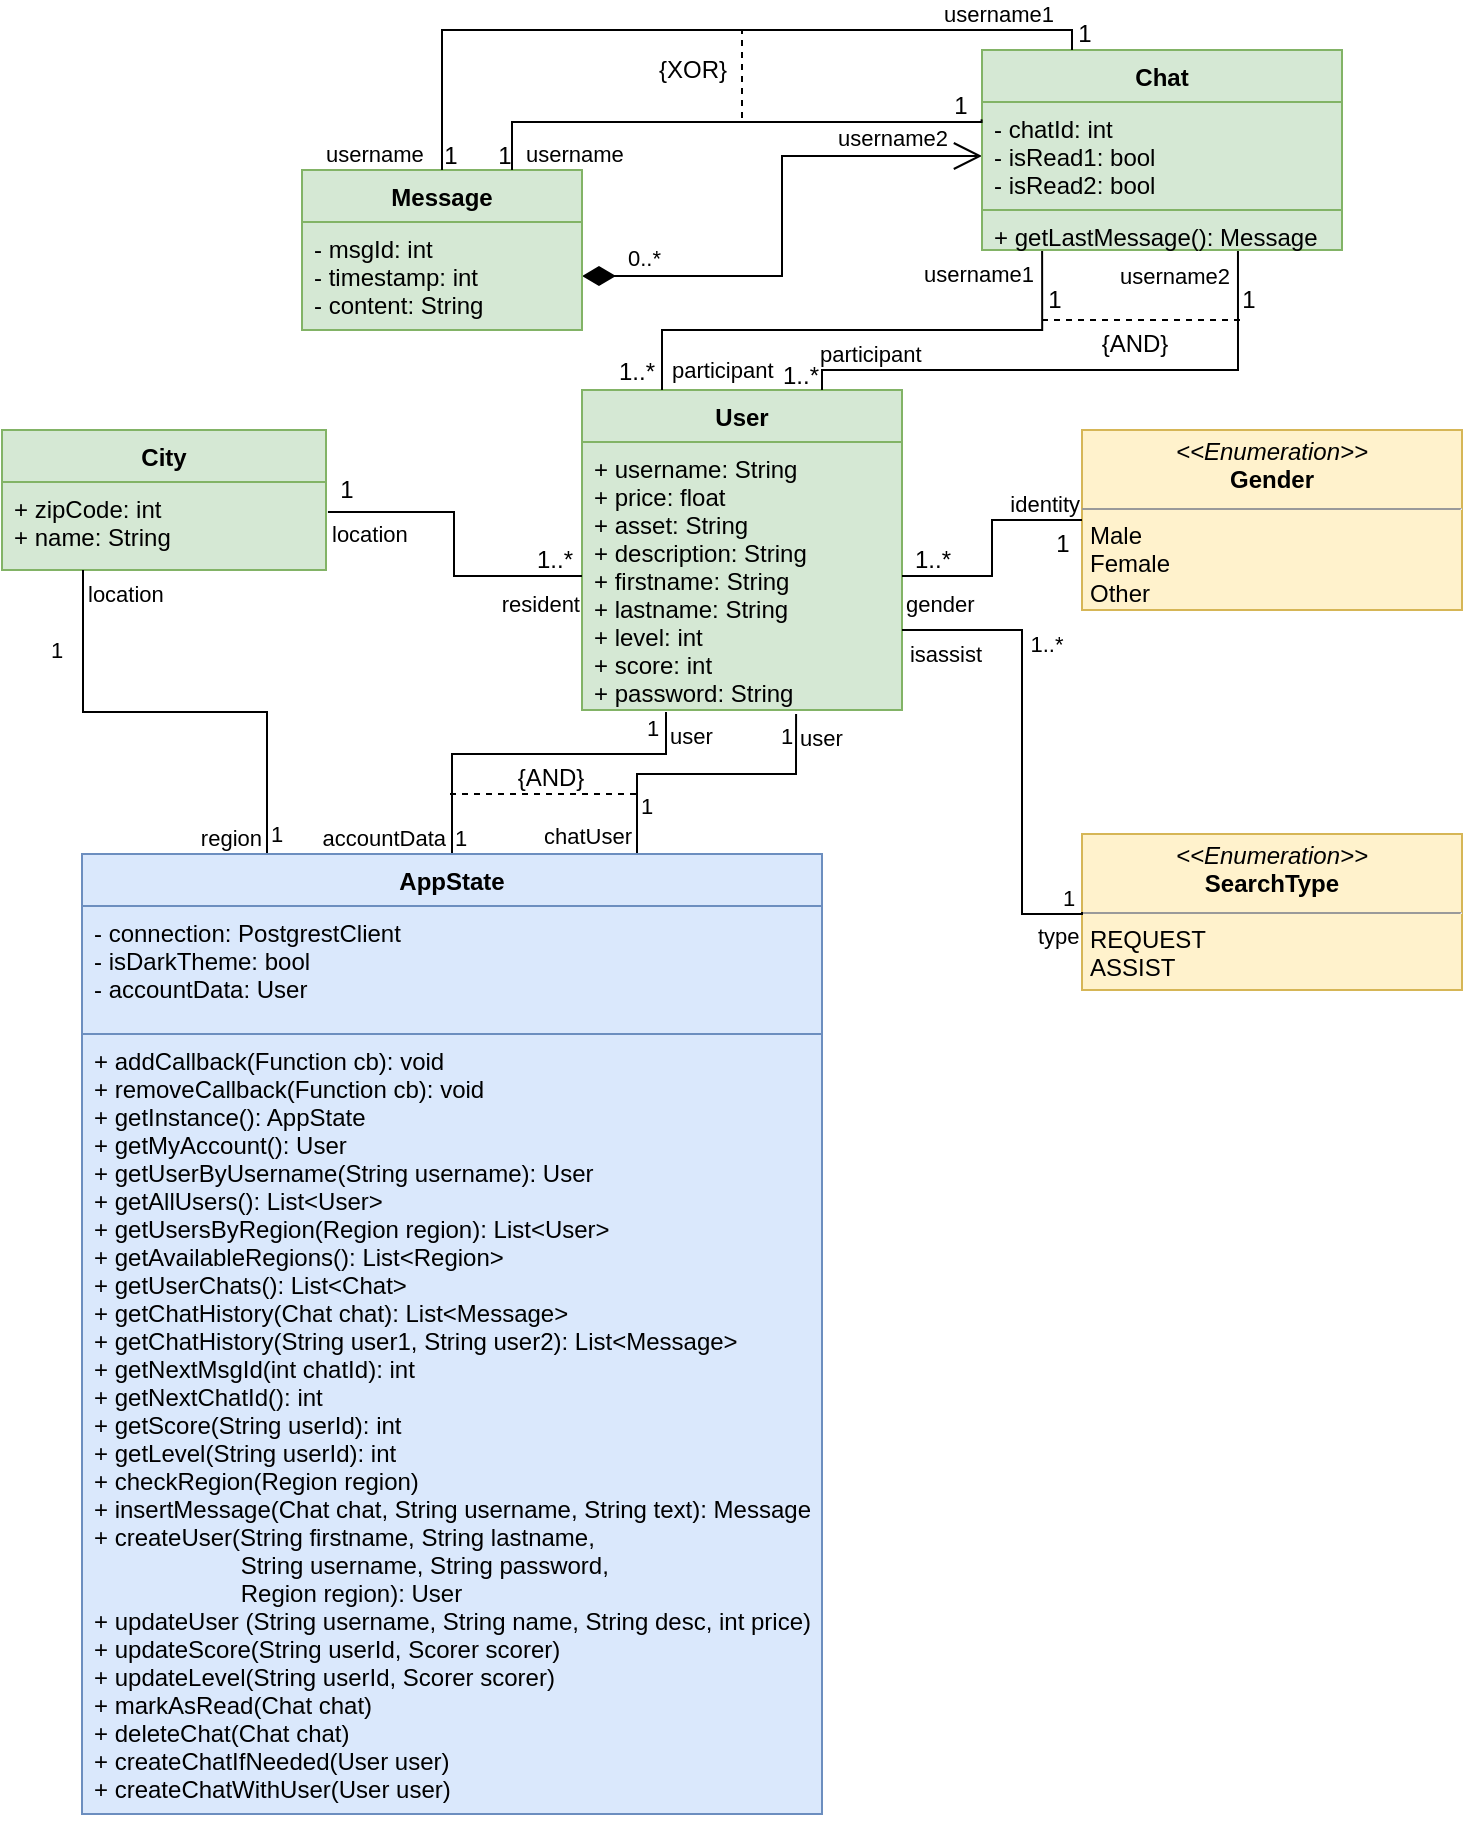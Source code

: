 <mxfile version="13.3.9" type="device"><diagram id="DOc6xbGpKcU6xt2K7pFk" name="Page-1"><mxGraphModel dx="1086" dy="806" grid="1" gridSize="10" guides="1" tooltips="1" connect="1" arrows="1" fold="1" page="1" pageScale="1" pageWidth="827" pageHeight="1169" math="0" shadow="0"><root><mxCell id="0"/><mxCell id="1" parent="0"/><mxCell id="xWX9peFN-GFGCHdSVW56-1" value="User" style="swimlane;fontStyle=1;align=center;verticalAlign=top;childLayout=stackLayout;horizontal=1;startSize=26;horizontalStack=0;resizeParent=1;resizeParentMax=0;resizeLast=0;collapsible=1;marginBottom=0;fillColor=#d5e8d4;strokeColor=#82b366;" parent="1" vertex="1"><mxGeometry x="330" y="360" width="160" height="160" as="geometry"><mxRectangle x="330" y="370" width="60" height="26" as="alternateBounds"/></mxGeometry></mxCell><mxCell id="xWX9peFN-GFGCHdSVW56-2" value="+ username: String&#10;+ price: float&#10;+ asset: String&#10;+ description: String&#10;+ firstname: String&#10;+ lastname: String&#10;+ level: int&#10;+ score: int&#10;+ password: String" style="text;strokeColor=#82b366;fillColor=#d5e8d4;align=left;verticalAlign=top;spacingLeft=4;spacingRight=4;overflow=hidden;rotatable=0;points=[[0,0.5],[1,0.5]];portConstraint=eastwest;" parent="xWX9peFN-GFGCHdSVW56-1" vertex="1"><mxGeometry y="26" width="160" height="134" as="geometry"/></mxCell><mxCell id="xWX9peFN-GFGCHdSVW56-3" value="" style="line;strokeWidth=1;fillColor=none;align=left;verticalAlign=middle;spacingTop=-1;spacingLeft=3;spacingRight=3;rotatable=0;labelPosition=right;points=[];portConstraint=eastwest;" parent="xWX9peFN-GFGCHdSVW56-1" vertex="1"><mxGeometry y="160" width="160" as="geometry"/></mxCell><mxCell id="xWX9peFN-GFGCHdSVW56-6" value="&lt;p style=&quot;margin: 0px ; margin-top: 4px ; text-align: center&quot;&gt;&lt;i&gt;&amp;lt;&amp;lt;Enumeration&amp;gt;&amp;gt;&lt;/i&gt;&lt;br&gt;&lt;b&gt;Gender&lt;/b&gt;&lt;/p&gt;&lt;hr size=&quot;1&quot;&gt;&lt;p style=&quot;margin: 0px ; margin-left: 4px&quot;&gt;Male&lt;/p&gt;&lt;p style=&quot;margin: 0px ; margin-left: 4px&quot;&gt;Female&lt;/p&gt;&lt;p style=&quot;margin: 0px ; margin-left: 4px&quot;&gt;Other&lt;/p&gt;&lt;hr size=&quot;1&quot;&gt;&lt;p style=&quot;margin: 0px ; margin-left: 4px&quot;&gt;&lt;br&gt;&lt;/p&gt;" style="verticalAlign=top;align=left;overflow=fill;fontSize=12;fontFamily=Helvetica;html=1;fillColor=#fff2cc;strokeColor=#d6b656;" parent="1" vertex="1"><mxGeometry x="580" y="380" width="190" height="90" as="geometry"/></mxCell><mxCell id="xWX9peFN-GFGCHdSVW56-7" value="City" style="swimlane;fontStyle=1;align=center;verticalAlign=top;childLayout=stackLayout;horizontal=1;startSize=26;horizontalStack=0;resizeParent=1;resizeParentMax=0;resizeLast=0;collapsible=1;marginBottom=0;fillColor=#d5e8d4;strokeColor=#82b366;" parent="1" vertex="1"><mxGeometry x="40" y="380" width="162" height="70" as="geometry"><mxRectangle x="330" y="370" width="60" height="26" as="alternateBounds"/></mxGeometry></mxCell><mxCell id="xWX9peFN-GFGCHdSVW56-8" value="+ zipCode: int&#10;+ name: String" style="text;strokeColor=#82b366;fillColor=#d5e8d4;align=left;verticalAlign=top;spacingLeft=4;spacingRight=4;overflow=hidden;rotatable=0;points=[[0,0.5],[1,0.5]];portConstraint=eastwest;" parent="xWX9peFN-GFGCHdSVW56-7" vertex="1"><mxGeometry y="26" width="162" height="44" as="geometry"/></mxCell><mxCell id="xWX9peFN-GFGCHdSVW56-9" value="" style="line;strokeWidth=1;fillColor=none;align=left;verticalAlign=middle;spacingTop=-1;spacingLeft=3;spacingRight=3;rotatable=0;labelPosition=right;points=[];portConstraint=eastwest;" parent="xWX9peFN-GFGCHdSVW56-7" vertex="1"><mxGeometry y="70" width="162" as="geometry"/></mxCell><mxCell id="aMSm0Q1bZzS-nx9staam-11" value="0..*" style="endArrow=open;html=1;endSize=12;startArrow=diamondThin;startSize=14;startFill=1;edgeStyle=orthogonalEdgeStyle;align=left;verticalAlign=bottom;fontColor=#000000;rounded=0;entryX=0;entryY=0.5;entryDx=0;entryDy=0;exitX=1;exitY=0.5;exitDx=0;exitDy=0;" parent="1" source="aMSm0Q1bZzS-nx9staam-2" target="aMSm0Q1bZzS-nx9staam-8" edge="1"><mxGeometry x="-0.837" relative="1" as="geometry"><mxPoint x="370" y="290" as="sourcePoint"/><mxPoint x="500" y="270" as="targetPoint"/><mxPoint as="offset"/></mxGeometry></mxCell><mxCell id="aMSm0Q1bZzS-nx9staam-13" value="" style="endArrow=none;html=1;edgeStyle=orthogonalEdgeStyle;fontColor=#000000;entryX=0.167;entryY=0.962;entryDx=0;entryDy=0;entryPerimeter=0;rounded=0;exitX=0.25;exitY=0;exitDx=0;exitDy=0;" parent="1" source="xWX9peFN-GFGCHdSVW56-1" target="aMSm0Q1bZzS-nx9staam-10" edge="1"><mxGeometry relative="1" as="geometry"><mxPoint x="390" y="350" as="sourcePoint"/><mxPoint x="520" y="320" as="targetPoint"/><Array as="points"><mxPoint x="370" y="330"/><mxPoint x="560" y="330"/></Array></mxGeometry></mxCell><mxCell id="aMSm0Q1bZzS-nx9staam-14" value="participant" style="edgeLabel;resizable=0;html=1;align=left;verticalAlign=bottom;" parent="aMSm0Q1bZzS-nx9staam-13" connectable="0" vertex="1"><mxGeometry x="-1" relative="1" as="geometry"><mxPoint x="3" y="-2" as="offset"/></mxGeometry></mxCell><mxCell id="aMSm0Q1bZzS-nx9staam-15" value="username1" style="edgeLabel;resizable=0;html=1;align=right;verticalAlign=bottom;" parent="aMSm0Q1bZzS-nx9staam-13" connectable="0" vertex="1"><mxGeometry x="1" relative="1" as="geometry"><mxPoint x="-3.92" y="21.1" as="offset"/></mxGeometry></mxCell><mxCell id="aMSm0Q1bZzS-nx9staam-17" value="1" style="text;html=1;align=center;verticalAlign=middle;resizable=0;points=[];autosize=1;fontColor=#000000;" parent="1" vertex="1"><mxGeometry x="556" y="305" width="20" height="20" as="geometry"/></mxCell><mxCell id="aMSm0Q1bZzS-nx9staam-18" value="" style="endArrow=none;html=1;edgeStyle=orthogonalEdgeStyle;fontColor=#000000;exitX=1;exitY=0.5;exitDx=0;exitDy=0;entryX=0;entryY=0.5;entryDx=0;entryDy=0;rounded=0;" parent="1" source="xWX9peFN-GFGCHdSVW56-2" target="xWX9peFN-GFGCHdSVW56-6" edge="1"><mxGeometry relative="1" as="geometry"><mxPoint x="420" y="380" as="sourcePoint"/><mxPoint x="628.92" y="234" as="targetPoint"/></mxGeometry></mxCell><mxCell id="aMSm0Q1bZzS-nx9staam-19" value="gender" style="edgeLabel;resizable=0;html=1;align=left;verticalAlign=bottom;" parent="aMSm0Q1bZzS-nx9staam-18" connectable="0" vertex="1"><mxGeometry x="-1" relative="1" as="geometry"><mxPoint y="22" as="offset"/></mxGeometry></mxCell><mxCell id="aMSm0Q1bZzS-nx9staam-20" value="identity" style="edgeLabel;resizable=0;html=1;align=right;verticalAlign=bottom;" parent="aMSm0Q1bZzS-nx9staam-18" connectable="0" vertex="1"><mxGeometry x="1" relative="1" as="geometry"><mxPoint x="-1" as="offset"/></mxGeometry></mxCell><mxCell id="aMSm0Q1bZzS-nx9staam-25" value="1" style="text;html=1;align=center;verticalAlign=middle;resizable=0;points=[];autosize=1;fontColor=#000000;" parent="1" vertex="1"><mxGeometry x="560" y="427" width="20" height="20" as="geometry"/></mxCell><mxCell id="aMSm0Q1bZzS-nx9staam-26" value="1..*" style="text;html=1;align=center;verticalAlign=middle;resizable=0;points=[];autosize=1;fontColor=#000000;" parent="1" vertex="1"><mxGeometry x="490" y="435" width="30" height="20" as="geometry"/></mxCell><mxCell id="aMSm0Q1bZzS-nx9staam-27" value="" style="endArrow=none;html=1;edgeStyle=orthogonalEdgeStyle;fontColor=#000000;exitX=1.006;exitY=0.341;exitDx=0;exitDy=0;entryX=0;entryY=0.5;entryDx=0;entryDy=0;rounded=0;exitPerimeter=0;" parent="1" source="xWX9peFN-GFGCHdSVW56-8" target="xWX9peFN-GFGCHdSVW56-2" edge="1"><mxGeometry relative="1" as="geometry"><mxPoint x="500" y="453" as="sourcePoint"/><mxPoint x="590" y="435" as="targetPoint"/></mxGeometry></mxCell><mxCell id="aMSm0Q1bZzS-nx9staam-28" value="location" style="edgeLabel;resizable=0;html=1;align=left;verticalAlign=bottom;" parent="aMSm0Q1bZzS-nx9staam-27" connectable="0" vertex="1"><mxGeometry x="-1" relative="1" as="geometry"><mxPoint y="19" as="offset"/></mxGeometry></mxCell><mxCell id="aMSm0Q1bZzS-nx9staam-29" value="resident" style="edgeLabel;resizable=0;html=1;align=right;verticalAlign=bottom;" parent="aMSm0Q1bZzS-nx9staam-27" connectable="0" vertex="1"><mxGeometry x="1" relative="1" as="geometry"><mxPoint x="-0.14" y="22" as="offset"/></mxGeometry></mxCell><mxCell id="aMSm0Q1bZzS-nx9staam-30" value="1" style="text;html=1;align=center;verticalAlign=middle;resizable=0;points=[];autosize=1;fontColor=#000000;" parent="1" vertex="1"><mxGeometry x="202" y="400" width="20" height="20" as="geometry"/></mxCell><mxCell id="aMSm0Q1bZzS-nx9staam-31" value="1..*" style="text;html=1;align=center;verticalAlign=middle;resizable=0;points=[];autosize=1;fontColor=#000000;" parent="1" vertex="1"><mxGeometry x="301" y="435" width="30" height="20" as="geometry"/></mxCell><mxCell id="aMSm0Q1bZzS-nx9staam-32" value="&lt;p style=&quot;margin: 0px ; margin-top: 4px ; text-align: center&quot;&gt;&lt;i&gt;&amp;lt;&amp;lt;Enumeration&amp;gt;&amp;gt;&lt;/i&gt;&lt;br&gt;&lt;b&gt;SearchType&lt;/b&gt;&lt;/p&gt;&lt;hr size=&quot;1&quot;&gt;&lt;p style=&quot;margin: 0px ; margin-left: 4px&quot;&gt;REQUEST&lt;/p&gt;&lt;p style=&quot;margin: 0px ; margin-left: 4px&quot;&gt;ASSIST&lt;/p&gt;&lt;hr size=&quot;1&quot;&gt;&lt;p style=&quot;margin: 0px ; margin-left: 4px&quot;&gt;&lt;br&gt;&lt;/p&gt;" style="verticalAlign=top;align=left;overflow=fill;fontSize=12;fontFamily=Helvetica;html=1;fillColor=#fff2cc;strokeColor=#d6b656;" parent="1" vertex="1"><mxGeometry x="580" y="582" width="190" height="78" as="geometry"/></mxCell><mxCell id="aMSm0Q1bZzS-nx9staam-33" value="" style="endArrow=none;html=1;edgeStyle=orthogonalEdgeStyle;fontColor=#000000;entryX=0.25;entryY=0;entryDx=0;entryDy=0;exitX=0.25;exitY=1;exitDx=0;exitDy=0;rounded=0;" parent="1" source="xWX9peFN-GFGCHdSVW56-7" target="xWX9peFN-GFGCHdSVW56-18" edge="1"><mxGeometry relative="1" as="geometry"><mxPoint x="80.014" y="482" as="sourcePoint"/><mxPoint x="490" y="442" as="targetPoint"/></mxGeometry></mxCell><mxCell id="aMSm0Q1bZzS-nx9staam-34" value="location" style="edgeLabel;resizable=0;html=1;align=left;verticalAlign=bottom;" parent="aMSm0Q1bZzS-nx9staam-33" connectable="0" vertex="1"><mxGeometry x="-1" relative="1" as="geometry"><mxPoint y="20" as="offset"/></mxGeometry></mxCell><mxCell id="aMSm0Q1bZzS-nx9staam-35" value="region" style="edgeLabel;resizable=0;html=1;align=right;verticalAlign=bottom;" parent="aMSm0Q1bZzS-nx9staam-33" connectable="0" vertex="1"><mxGeometry x="1" relative="1" as="geometry"><mxPoint x="-2.5" as="offset"/></mxGeometry></mxCell><mxCell id="aMSm0Q1bZzS-nx9staam-36" value="" style="endArrow=none;html=1;edgeStyle=orthogonalEdgeStyle;fontColor=#000000;entryX=0.5;entryY=0;entryDx=0;entryDy=0;rounded=0;" parent="1" target="xWX9peFN-GFGCHdSVW56-18" edge="1"><mxGeometry relative="1" as="geometry"><mxPoint x="372" y="521" as="sourcePoint"/><mxPoint x="182.5" y="602" as="targetPoint"/><Array as="points"><mxPoint x="372" y="542"/><mxPoint x="265" y="542"/></Array></mxGeometry></mxCell><mxCell id="aMSm0Q1bZzS-nx9staam-37" value="user" style="edgeLabel;resizable=0;html=1;align=left;verticalAlign=bottom;" parent="aMSm0Q1bZzS-nx9staam-36" connectable="0" vertex="1"><mxGeometry x="-1" relative="1" as="geometry"><mxPoint y="20" as="offset"/></mxGeometry></mxCell><mxCell id="aMSm0Q1bZzS-nx9staam-38" value="accountData" style="edgeLabel;resizable=0;html=1;align=right;verticalAlign=bottom;" parent="aMSm0Q1bZzS-nx9staam-36" connectable="0" vertex="1"><mxGeometry x="1" relative="1" as="geometry"><mxPoint x="-2.5" as="offset"/></mxGeometry></mxCell><mxCell id="aMSm0Q1bZzS-nx9staam-39" value="" style="endArrow=none;html=1;edgeStyle=orthogonalEdgeStyle;fontColor=#000000;entryX=0.75;entryY=0;entryDx=0;entryDy=0;exitX=0.669;exitY=1;exitDx=0;exitDy=0;exitPerimeter=0;rounded=0;" parent="1" target="xWX9peFN-GFGCHdSVW56-18" edge="1"><mxGeometry relative="1" as="geometry"><mxPoint x="437.04" y="522" as="sourcePoint"/><mxPoint x="275" y="602" as="targetPoint"/><Array as="points"><mxPoint x="437" y="552"/><mxPoint x="358" y="552"/></Array></mxGeometry></mxCell><mxCell id="aMSm0Q1bZzS-nx9staam-40" value="user" style="edgeLabel;resizable=0;html=1;align=left;verticalAlign=bottom;" parent="aMSm0Q1bZzS-nx9staam-39" connectable="0" vertex="1"><mxGeometry x="-1" relative="1" as="geometry"><mxPoint y="20" as="offset"/></mxGeometry></mxCell><mxCell id="aMSm0Q1bZzS-nx9staam-41" value="chatUser" style="edgeLabel;resizable=0;html=1;align=right;verticalAlign=bottom;" parent="aMSm0Q1bZzS-nx9staam-39" connectable="0" vertex="1"><mxGeometry x="1" relative="1" as="geometry"><mxPoint x="-2.5" as="offset"/></mxGeometry></mxCell><mxCell id="aMSm0Q1bZzS-nx9staam-42" value="1" style="edgeLabel;html=1;align=center;verticalAlign=middle;resizable=0;points=[];fontColor=#000000;" parent="aMSm0Q1bZzS-nx9staam-39" vertex="1" connectable="0"><mxGeometry x="-0.423" y="-10" relative="1" as="geometry"><mxPoint x="-62" y="26.01" as="offset"/></mxGeometry></mxCell><mxCell id="aMSm0Q1bZzS-nx9staam-44" value="1" style="edgeLabel;html=1;align=center;verticalAlign=middle;resizable=0;points=[];fontColor=#000000;" parent="1" vertex="1" connectable="0"><mxGeometry x="385.003" y="604.002" as="geometry"><mxPoint x="-318" y="-114" as="offset"/></mxGeometry></mxCell><mxCell id="aMSm0Q1bZzS-nx9staam-45" value="1" style="edgeLabel;html=1;align=center;verticalAlign=middle;resizable=0;points=[];fontColor=#000000;" parent="1" vertex="1" connectable="0"><mxGeometry x="397.003" y="615.002" as="geometry"><mxPoint x="-220" y="-33" as="offset"/></mxGeometry></mxCell><mxCell id="aMSm0Q1bZzS-nx9staam-46" value="1" style="edgeLabel;html=1;align=center;verticalAlign=middle;resizable=0;points=[];fontColor=#000000;" parent="1" vertex="1" connectable="0"><mxGeometry x="405.003" y="624.002" as="geometry"><mxPoint x="-136" y="-40" as="offset"/></mxGeometry></mxCell><mxCell id="aMSm0Q1bZzS-nx9staam-47" value="1" style="edgeLabel;html=1;align=center;verticalAlign=middle;resizable=0;points=[];fontColor=#000000;" parent="1" vertex="1" connectable="0"><mxGeometry x="420.003" y="608.002" as="geometry"><mxPoint x="-55" y="-79" as="offset"/></mxGeometry></mxCell><mxCell id="aMSm0Q1bZzS-nx9staam-48" value="1" style="edgeLabel;html=1;align=center;verticalAlign=middle;resizable=0;points=[];fontColor=#000000;" parent="1" vertex="1" connectable="0"><mxGeometry x="414.003" y="652.002" as="geometry"><mxPoint x="18" y="-119" as="offset"/></mxGeometry></mxCell><mxCell id="aMSm0Q1bZzS-nx9staam-50" value="1" style="edgeLabel;html=1;align=center;verticalAlign=middle;resizable=0;points=[];fontColor=#000000;" parent="1" vertex="1" connectable="0"><mxGeometry x="424.003" y="637.002" as="geometry"><mxPoint x="149" y="-23" as="offset"/></mxGeometry></mxCell><mxCell id="aMSm0Q1bZzS-nx9staam-51" value="" style="endArrow=none;html=1;edgeStyle=orthogonalEdgeStyle;fontColor=#000000;rounded=0;entryX=1;entryY=0.75;entryDx=0;entryDy=0;" parent="1" edge="1" target="xWX9peFN-GFGCHdSVW56-1"><mxGeometry relative="1" as="geometry"><mxPoint x="580" y="621" as="sourcePoint"/><mxPoint x="450" y="645" as="targetPoint"/><Array as="points"><mxPoint x="580" y="622"/><mxPoint x="550" y="622"/><mxPoint x="550" y="480"/></Array></mxGeometry></mxCell><mxCell id="aMSm0Q1bZzS-nx9staam-52" value="type" style="edgeLabel;resizable=0;html=1;align=left;verticalAlign=bottom;" parent="aMSm0Q1bZzS-nx9staam-51" connectable="0" vertex="1"><mxGeometry x="-1" relative="1" as="geometry"><mxPoint x="-24" y="20" as="offset"/></mxGeometry></mxCell><mxCell id="aMSm0Q1bZzS-nx9staam-53" value="isassist" style="edgeLabel;resizable=0;html=1;align=right;verticalAlign=bottom;" parent="aMSm0Q1bZzS-nx9staam-51" connectable="0" vertex="1"><mxGeometry x="1" relative="1" as="geometry"><mxPoint x="40" y="20" as="offset"/></mxGeometry></mxCell><mxCell id="aMSm0Q1bZzS-nx9staam-54" value="1..*" style="edgeLabel;html=1;align=center;verticalAlign=middle;resizable=0;points=[];fontColor=#000000;" parent="aMSm0Q1bZzS-nx9staam-51" vertex="1" connectable="0"><mxGeometry x="-0.423" y="-10" relative="1" as="geometry"><mxPoint x="2" y="-99" as="offset"/></mxGeometry></mxCell><mxCell id="aMSm0Q1bZzS-nx9staam-1" value="Message" style="swimlane;fontStyle=1;align=center;verticalAlign=top;childLayout=stackLayout;horizontal=1;startSize=26;horizontalStack=0;resizeParent=1;resizeParentMax=0;resizeLast=0;collapsible=1;marginBottom=0;fillColor=#d5e8d4;strokeColor=#82b366;" parent="1" vertex="1"><mxGeometry x="190" y="250" width="140" height="80" as="geometry"><mxRectangle x="330" y="370" width="60" height="26" as="alternateBounds"/></mxGeometry></mxCell><mxCell id="aMSm0Q1bZzS-nx9staam-2" value="- msgId: int&#10;- timestamp: int&#10;- content: String&#10;" style="text;strokeColor=#82b366;fillColor=#d5e8d4;align=left;verticalAlign=top;spacingLeft=4;spacingRight=4;overflow=hidden;rotatable=0;points=[[0,0.5],[1,0.5]];portConstraint=eastwest;fontStyle=0;" parent="aMSm0Q1bZzS-nx9staam-1" vertex="1"><mxGeometry y="26" width="140" height="54" as="geometry"/></mxCell><mxCell id="aMSm0Q1bZzS-nx9staam-3" value="" style="line;strokeWidth=1;fillColor=none;align=left;verticalAlign=middle;spacingTop=-1;spacingLeft=3;spacingRight=3;rotatable=0;labelPosition=right;points=[];portConstraint=eastwest;" parent="aMSm0Q1bZzS-nx9staam-1" vertex="1"><mxGeometry y="80" width="140" as="geometry"/></mxCell><mxCell id="aMSm0Q1bZzS-nx9staam-58" value="" style="endArrow=none;html=1;edgeStyle=orthogonalEdgeStyle;fontColor=#000000;entryX=0.711;entryY=1;entryDx=0;entryDy=0;entryPerimeter=0;rounded=0;exitX=0.75;exitY=0;exitDx=0;exitDy=0;" parent="1" source="xWX9peFN-GFGCHdSVW56-1" target="aMSm0Q1bZzS-nx9staam-10" edge="1"><mxGeometry relative="1" as="geometry"><mxPoint x="530" y="370" as="sourcePoint"/><mxPoint x="570.06" y="313.012" as="targetPoint"/><Array as="points"><mxPoint x="450" y="350"/><mxPoint x="658" y="350"/></Array></mxGeometry></mxCell><mxCell id="aMSm0Q1bZzS-nx9staam-59" value="participant" style="edgeLabel;resizable=0;html=1;align=left;verticalAlign=bottom;" parent="aMSm0Q1bZzS-nx9staam-58" connectable="0" vertex="1"><mxGeometry x="-1" relative="1" as="geometry"><mxPoint x="-3" y="-10" as="offset"/></mxGeometry></mxCell><mxCell id="aMSm0Q1bZzS-nx9staam-60" value="username2" style="edgeLabel;resizable=0;html=1;align=right;verticalAlign=bottom;" parent="aMSm0Q1bZzS-nx9staam-58" connectable="0" vertex="1"><mxGeometry x="1" relative="1" as="geometry"><mxPoint x="-3.92" y="21.1" as="offset"/></mxGeometry></mxCell><mxCell id="aMSm0Q1bZzS-nx9staam-16" value="1..*" style="text;html=1;align=center;verticalAlign=middle;resizable=0;points=[];autosize=1;fontColor=#000000;" parent="1" vertex="1"><mxGeometry x="342" y="341" width="30" height="20" as="geometry"/></mxCell><mxCell id="aMSm0Q1bZzS-nx9staam-64" value="1" style="text;html=1;align=center;verticalAlign=middle;resizable=0;points=[];autosize=1;fontColor=#000000;" parent="1" vertex="1"><mxGeometry x="653" y="305" width="20" height="20" as="geometry"/></mxCell><mxCell id="aMSm0Q1bZzS-nx9staam-67" value="1..*" style="text;html=1;align=center;verticalAlign=middle;resizable=0;points=[];autosize=1;fontColor=#000000;" parent="1" vertex="1"><mxGeometry x="424" y="343" width="30" height="20" as="geometry"/></mxCell><mxCell id="aMSm0Q1bZzS-nx9staam-7" value="Chat" style="swimlane;fontStyle=1;align=center;verticalAlign=top;childLayout=stackLayout;horizontal=1;startSize=26;horizontalStack=0;resizeParent=1;resizeParentMax=0;resizeLast=0;collapsible=1;marginBottom=0;fillColor=#d5e8d4;strokeColor=#82b366;" parent="1" vertex="1"><mxGeometry x="530" y="190" width="180" height="100" as="geometry"/></mxCell><mxCell id="aMSm0Q1bZzS-nx9staam-8" value="- chatId: int&#10;- isRead1: bool&#10;- isRead2: bool" style="text;strokeColor=#82b366;fillColor=#d5e8d4;align=left;verticalAlign=top;spacingLeft=4;spacingRight=4;overflow=hidden;rotatable=0;points=[[0,0.5],[1,0.5]];portConstraint=eastwest;" parent="aMSm0Q1bZzS-nx9staam-7" vertex="1"><mxGeometry y="26" width="180" height="54" as="geometry"/></mxCell><mxCell id="aMSm0Q1bZzS-nx9staam-10" value="+ getLastMessage(): Message" style="text;strokeColor=#82b366;fillColor=#d5e8d4;align=left;verticalAlign=top;spacingLeft=4;spacingRight=4;overflow=hidden;rotatable=0;points=[[0,0.5],[1,0.5]];portConstraint=eastwest;" parent="aMSm0Q1bZzS-nx9staam-7" vertex="1"><mxGeometry y="80" width="180" height="20" as="geometry"/></mxCell><mxCell id="aMSm0Q1bZzS-nx9staam-70" value="" style="endArrow=none;dashed=1;endFill=0;endSize=12;html=1;fontColor=#000000;" parent="1" edge="1"><mxGeometry width="160" relative="1" as="geometry"><mxPoint x="560" y="325" as="sourcePoint"/><mxPoint x="660" y="325" as="targetPoint"/></mxGeometry></mxCell><mxCell id="aMSm0Q1bZzS-nx9staam-71" value="{AND}" style="text;html=1;align=center;verticalAlign=middle;resizable=0;points=[];autosize=1;fontColor=#000000;" parent="1" vertex="1"><mxGeometry x="581" y="327" width="50" height="20" as="geometry"/></mxCell><mxCell id="aMSm0Q1bZzS-nx9staam-74" value="" style="endArrow=none;dashed=1;endFill=0;endSize=12;html=1;fontColor=#000000;" parent="1" edge="1"><mxGeometry width="160" relative="1" as="geometry"><mxPoint x="264" y="562" as="sourcePoint"/><mxPoint x="360" y="562" as="targetPoint"/></mxGeometry></mxCell><mxCell id="aMSm0Q1bZzS-nx9staam-75" value="{AND}" style="text;html=1;align=center;verticalAlign=middle;resizable=0;points=[];autosize=1;fontColor=#000000;" parent="1" vertex="1"><mxGeometry x="289" y="544" width="50" height="20" as="geometry"/></mxCell><mxCell id="aMSm0Q1bZzS-nx9staam-87" value="" style="endArrow=none;html=1;edgeStyle=orthogonalEdgeStyle;fontColor=#000000;exitX=0.5;exitY=0;exitDx=0;exitDy=0;entryX=0.25;entryY=0;entryDx=0;entryDy=0;rounded=0;" parent="1" source="aMSm0Q1bZzS-nx9staam-1" target="aMSm0Q1bZzS-nx9staam-7" edge="1"><mxGeometry relative="1" as="geometry"><mxPoint x="309.96" y="266.99" as="sourcePoint"/><mxPoint x="500.02" y="200.002" as="targetPoint"/><Array as="points"><mxPoint x="260" y="180"/><mxPoint x="575" y="180"/></Array></mxGeometry></mxCell><mxCell id="aMSm0Q1bZzS-nx9staam-88" value="username" style="edgeLabel;resizable=0;html=1;align=left;verticalAlign=bottom;" parent="aMSm0Q1bZzS-nx9staam-87" connectable="0" vertex="1"><mxGeometry x="-1" relative="1" as="geometry"><mxPoint x="-60" as="offset"/></mxGeometry></mxCell><mxCell id="aMSm0Q1bZzS-nx9staam-89" value="username1" style="edgeLabel;resizable=0;html=1;align=right;verticalAlign=bottom;" parent="aMSm0Q1bZzS-nx9staam-87" connectable="0" vertex="1"><mxGeometry x="1" relative="1" as="geometry"><mxPoint x="-9" y="-9.94" as="offset"/></mxGeometry></mxCell><mxCell id="aMSm0Q1bZzS-nx9staam-90" value="" style="endArrow=none;html=1;edgeStyle=orthogonalEdgeStyle;fontColor=#000000;rounded=0;exitX=0.75;exitY=0;exitDx=0;exitDy=0;entryX=-0.001;entryY=0.161;entryDx=0;entryDy=0;entryPerimeter=0;" parent="1" source="aMSm0Q1bZzS-nx9staam-1" target="aMSm0Q1bZzS-nx9staam-8" edge="1"><mxGeometry relative="1" as="geometry"><mxPoint x="270" y="252" as="sourcePoint"/><mxPoint x="460" y="200" as="targetPoint"/><Array as="points"><mxPoint x="295" y="226"/><mxPoint x="530" y="226"/></Array></mxGeometry></mxCell><mxCell id="aMSm0Q1bZzS-nx9staam-91" value="username" style="edgeLabel;resizable=0;html=1;align=left;verticalAlign=bottom;" parent="aMSm0Q1bZzS-nx9staam-90" connectable="0" vertex="1"><mxGeometry x="-1" relative="1" as="geometry"><mxPoint x="5" as="offset"/></mxGeometry></mxCell><mxCell id="aMSm0Q1bZzS-nx9staam-92" value="username2" style="edgeLabel;resizable=0;html=1;align=right;verticalAlign=bottom;" parent="aMSm0Q1bZzS-nx9staam-90" connectable="0" vertex="1"><mxGeometry x="1" relative="1" as="geometry"><mxPoint x="-15.82" y="17.2" as="offset"/></mxGeometry></mxCell><mxCell id="aMSm0Q1bZzS-nx9staam-93" value="{XOR}" style="text;html=1;align=center;verticalAlign=middle;resizable=0;points=[];autosize=1;fontColor=#000000;" parent="1" vertex="1"><mxGeometry x="360" y="190" width="50" height="20" as="geometry"/></mxCell><mxCell id="aMSm0Q1bZzS-nx9staam-94" value="" style="endArrow=none;dashed=1;endFill=0;endSize=12;html=1;fontColor=#000000;" parent="1" edge="1"><mxGeometry width="160" relative="1" as="geometry"><mxPoint x="410" y="224" as="sourcePoint"/><mxPoint x="410" y="180" as="targetPoint"/></mxGeometry></mxCell><mxCell id="aMSm0Q1bZzS-nx9staam-95" value="1" style="text;html=1;align=center;verticalAlign=middle;resizable=0;points=[];autosize=1;fontColor=#000000;" parent="1" vertex="1"><mxGeometry x="571" y="172" width="20" height="20" as="geometry"/></mxCell><mxCell id="aMSm0Q1bZzS-nx9staam-96" value="1" style="text;html=1;align=center;verticalAlign=middle;resizable=0;points=[];autosize=1;fontColor=#000000;" parent="1" vertex="1"><mxGeometry x="281" y="233" width="20" height="20" as="geometry"/></mxCell><mxCell id="aMSm0Q1bZzS-nx9staam-97" value="1" style="text;html=1;align=center;verticalAlign=middle;resizable=0;points=[];autosize=1;fontColor=#000000;" parent="1" vertex="1"><mxGeometry x="254" y="233" width="20" height="20" as="geometry"/></mxCell><mxCell id="aMSm0Q1bZzS-nx9staam-98" value="1" style="text;html=1;align=center;verticalAlign=middle;resizable=0;points=[];autosize=1;fontColor=#000000;" parent="1" vertex="1"><mxGeometry x="509" y="208" width="20" height="20" as="geometry"/></mxCell><mxCell id="xWX9peFN-GFGCHdSVW56-18" value="AppState" style="swimlane;fontStyle=1;align=center;verticalAlign=top;childLayout=stackLayout;horizontal=1;startSize=26;horizontalStack=0;resizeParent=1;resizeParentMax=0;resizeLast=0;collapsible=1;marginBottom=0;fillColor=#dae8fc;strokeColor=#6c8ebf;" parent="1" vertex="1"><mxGeometry x="80" y="592" width="370" height="480" as="geometry"/></mxCell><mxCell id="xWX9peFN-GFGCHdSVW56-19" value="- connection: PostgrestClient&#10;- isDarkTheme: bool&#10;- accountData: User" style="text;strokeColor=#6c8ebf;fillColor=#dae8fc;align=left;verticalAlign=top;spacingLeft=4;spacingRight=4;overflow=hidden;rotatable=0;points=[[0,0.5],[1,0.5]];portConstraint=eastwest;" parent="xWX9peFN-GFGCHdSVW56-18" vertex="1"><mxGeometry y="26" width="370" height="64" as="geometry"/></mxCell><mxCell id="xWX9peFN-GFGCHdSVW56-21" value="+ addCallback(Function cb): void&#10;+ removeCallback(Function cb): void&#10;+ getInstance(): AppState&#10;+ getMyAccount(): User&#10;+ getUserByUsername(String username): User&#10;+ getAllUsers(): List&lt;User&gt;&#10;+ getUsersByRegion(Region region): List&lt;User&gt;&#10;+ getAvailableRegions(): List&lt;Region&gt;&#10;+ getUserChats(): List&lt;Chat&gt;&#10;+ getChatHistory(Chat chat): List&lt;Message&gt;&#10;+ getChatHistory(String user1, String user2): List&lt;Message&gt;&#10;+ getNextMsgId(int chatId): int&#10;+ getNextChatId(): int&#10;+ getScore(String userId): int&#10;+ getLevel(String userId): int&#10;+ checkRegion(Region region)&#10;+ insertMessage(Chat chat, String username, String text): Message&#10;+ createUser(String firstname, String lastname, &#10;                      String username, String password, &#10;                      Region region): User&#10;+ updateUser (String username, String name, String desc, int price)&#10;+ updateScore(String userId, Scorer scorer)&#10;+ updateLevel(String userId, Scorer scorer)&#10;+ markAsRead(Chat chat)&#10;+ deleteChat(Chat chat)&#10;+ createChatIfNeeded(User user)&#10;+ createChatWithUser(User user)" style="text;strokeColor=#6c8ebf;fillColor=#dae8fc;align=left;verticalAlign=top;spacingLeft=4;spacingRight=4;overflow=hidden;rotatable=0;points=[[0,0.5],[1,0.5]];portConstraint=eastwest;" parent="xWX9peFN-GFGCHdSVW56-18" vertex="1"><mxGeometry y="90" width="370" height="390" as="geometry"/></mxCell></root></mxGraphModel></diagram></mxfile>